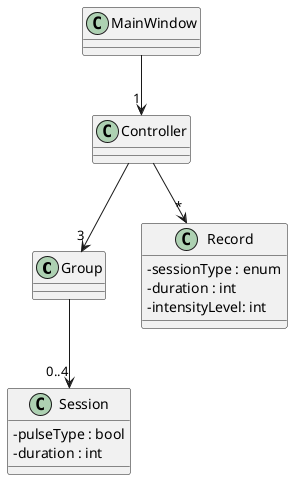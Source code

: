 @startuml oasis
skinparam classAttributeIconSize 0

Group --> "0..4" Session
MainWindow --> "1" Controller
Controller --> "3" Group 
Controller --> "*" Record

class Controller {
}
class MainWindow {
}
class Group {
}
class Session {
  - pulseType : bool 
  - duration : int
}
class Record {
  - sessionType : enum
  - duration : int
  - intensityLevel: int
}
@enduml
